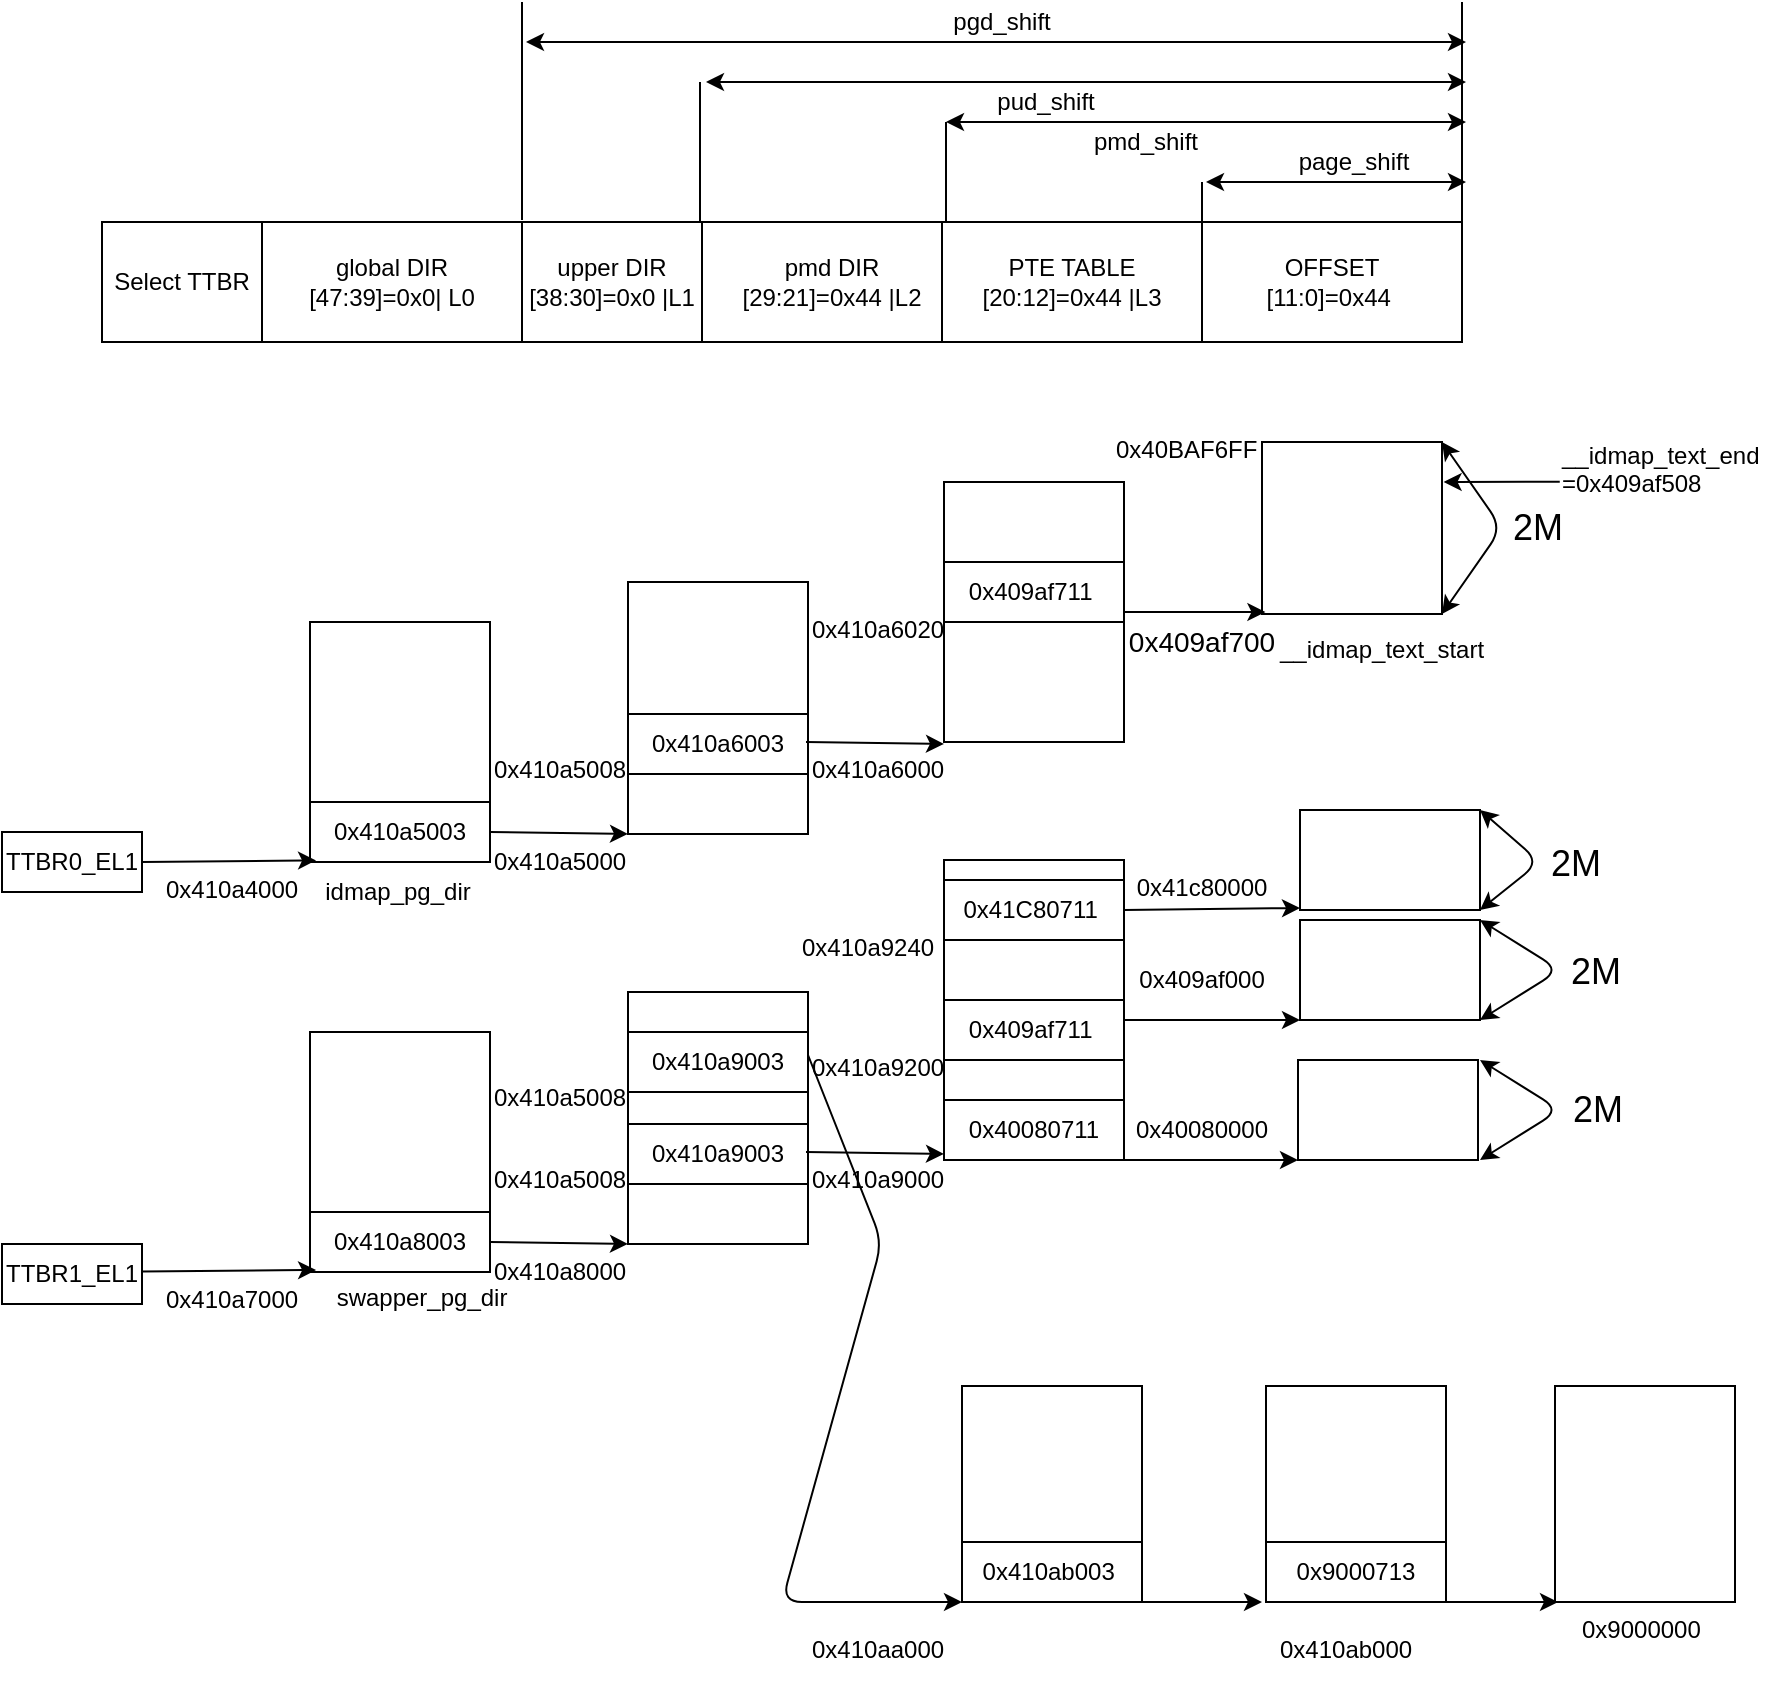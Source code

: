 <mxfile version="13.6.2" type="device"><diagram id="jogjM0BblvqriFZ8YtVY" name="Page-1"><mxGraphModel dx="1808" dy="567" grid="1" gridSize="10" guides="1" tooltips="1" connect="1" arrows="1" fold="1" page="1" pageScale="1" pageWidth="827" pageHeight="1169" math="0" shadow="0"><root><mxCell id="0"/><mxCell id="1" parent="0"/><mxCell id="8LdxlUi28L0D28EUbNrq-1" value="" style="rounded=0;whiteSpace=wrap;html=1;" parent="1" vertex="1"><mxGeometry x="-320" y="620" width="540" height="60" as="geometry"/></mxCell><mxCell id="8LdxlUi28L0D28EUbNrq-10" value="global DIR&lt;br&gt;[47:39]=0x0| L0" style="rounded=0;whiteSpace=wrap;html=1;" parent="1" vertex="1"><mxGeometry x="-250" y="620" width="130" height="60" as="geometry"/></mxCell><mxCell id="8LdxlUi28L0D28EUbNrq-15" value="upper DIR&lt;br&gt;[38:30]=0x0 |L1" style="rounded=0;whiteSpace=wrap;html=1;" parent="1" vertex="1"><mxGeometry x="-120" y="620" width="90" height="60" as="geometry"/></mxCell><mxCell id="8LdxlUi28L0D28EUbNrq-17" value="Select TTBR" style="rounded=0;whiteSpace=wrap;html=1;" parent="1" vertex="1"><mxGeometry x="-330" y="620" width="80" height="60" as="geometry"/></mxCell><mxCell id="8LdxlUi28L0D28EUbNrq-31" value="pmd DIR&lt;br&gt;[29:21]=0x44 |L2" style="rounded=0;whiteSpace=wrap;html=1;" parent="1" vertex="1"><mxGeometry x="-30" y="620" width="130" height="60" as="geometry"/></mxCell><mxCell id="NkKJX1Fluzjaa6-fKmBA-1" value="PTE TABLE&lt;br&gt;[20:12]=0x44 |L3" style="rounded=0;whiteSpace=wrap;html=1;" parent="1" vertex="1"><mxGeometry x="90" y="620" width="130" height="60" as="geometry"/></mxCell><mxCell id="NkKJX1Fluzjaa6-fKmBA-2" value="OFFSET&lt;br&gt;[11:0]=0x44&amp;nbsp;" style="rounded=0;whiteSpace=wrap;html=1;" parent="1" vertex="1"><mxGeometry x="220" y="620" width="130" height="60" as="geometry"/></mxCell><mxCell id="2hbvxVVikS6BB5GCfv5k-1" value="" style="rounded=0;whiteSpace=wrap;html=1;" parent="1" vertex="1"><mxGeometry x="-67" y="800" width="90" height="108" as="geometry"/></mxCell><mxCell id="2hbvxVVikS6BB5GCfv5k-4" value="" style="rounded=0;whiteSpace=wrap;html=1;" parent="1" vertex="1"><mxGeometry x="-67" y="896" width="90" height="30" as="geometry"/></mxCell><mxCell id="2hbvxVVikS6BB5GCfv5k-9" value="" style="rounded=0;whiteSpace=wrap;html=1;" parent="1" vertex="1"><mxGeometry x="-226" y="820" width="90" height="120" as="geometry"/></mxCell><mxCell id="2hbvxVVikS6BB5GCfv5k-10" style="edgeStyle=none;rounded=0;orthogonalLoop=1;jettySize=auto;html=1;exitX=1;exitY=0.5;exitDx=0;exitDy=0;entryX=0;entryY=1;entryDx=0;entryDy=0;" parent="1" source="2hbvxVVikS6BB5GCfv5k-11" target="2hbvxVVikS6BB5GCfv5k-4" edge="1"><mxGeometry relative="1" as="geometry"/></mxCell><mxCell id="2hbvxVVikS6BB5GCfv5k-11" value="0x410a5003" style="rounded=0;whiteSpace=wrap;html=1;" parent="1" vertex="1"><mxGeometry x="-226" y="910" width="90" height="30" as="geometry"/></mxCell><mxCell id="2hbvxVVikS6BB5GCfv5k-17" value="&lt;div style=&quot;text-align: center&quot;&gt;&lt;span&gt;&lt;font face=&quot;helvetica&quot;&gt;0x410a4000&lt;/font&gt;&lt;/span&gt;&lt;/div&gt;" style="text;whiteSpace=wrap;html=1;" parent="1" vertex="1"><mxGeometry x="-300" y="940" width="90" height="30" as="geometry"/></mxCell><mxCell id="2hbvxVVikS6BB5GCfv5k-55" value="&lt;div style=&quot;text-align: center&quot;&gt;&lt;span&gt;&lt;font face=&quot;helvetica&quot;&gt;0x410a5000&lt;/font&gt;&lt;/span&gt;&lt;/div&gt;" style="text;whiteSpace=wrap;html=1;" parent="1" vertex="1"><mxGeometry x="-136" y="926" width="90" height="30" as="geometry"/></mxCell><mxCell id="2hbvxVVikS6BB5GCfv5k-56" value="&lt;div style=&quot;text-align: center&quot;&gt;&lt;span&gt;&lt;font face=&quot;helvetica&quot;&gt;0x410a5008&lt;/font&gt;&lt;/span&gt;&lt;/div&gt;" style="text;whiteSpace=wrap;html=1;" parent="1" vertex="1"><mxGeometry x="-136" y="880" width="90" height="30" as="geometry"/></mxCell><mxCell id="2hbvxVVikS6BB5GCfv5k-57" value="0x410a6003" style="rounded=0;whiteSpace=wrap;html=1;" parent="1" vertex="1"><mxGeometry x="-67" y="866" width="90" height="30" as="geometry"/></mxCell><mxCell id="2hbvxVVikS6BB5GCfv5k-58" value="" style="rounded=0;whiteSpace=wrap;html=1;" parent="1" vertex="1"><mxGeometry x="91" y="750" width="90" height="130" as="geometry"/></mxCell><mxCell id="2hbvxVVikS6BB5GCfv5k-59" style="edgeStyle=none;rounded=0;orthogonalLoop=1;jettySize=auto;html=1;exitX=1;exitY=0.5;exitDx=0;exitDy=0;entryX=0;entryY=1;entryDx=0;entryDy=0;" parent="1" edge="1"><mxGeometry relative="1" as="geometry"><mxPoint x="22" y="880" as="sourcePoint"/><mxPoint x="91" y="881" as="targetPoint"/></mxGeometry></mxCell><mxCell id="2hbvxVVikS6BB5GCfv5k-60" value="&lt;div style=&quot;text-align: center&quot;&gt;&lt;span&gt;&lt;font face=&quot;helvetica&quot;&gt;0x410a6000&lt;/font&gt;&lt;/span&gt;&lt;/div&gt;" style="text;whiteSpace=wrap;html=1;" parent="1" vertex="1"><mxGeometry x="23" y="880" width="90" height="30" as="geometry"/></mxCell><mxCell id="2hbvxVVikS6BB5GCfv5k-63" value="0x409af711&amp;nbsp;" style="rounded=0;whiteSpace=wrap;html=1;" parent="1" vertex="1"><mxGeometry x="91" y="790" width="90" height="30" as="geometry"/></mxCell><mxCell id="2hbvxVVikS6BB5GCfv5k-65" value="&lt;div style=&quot;text-align: center&quot;&gt;&lt;span&gt;&lt;font face=&quot;helvetica&quot;&gt;0x410a6020&lt;/font&gt;&lt;/span&gt;&lt;/div&gt;" style="text;whiteSpace=wrap;html=1;" parent="1" vertex="1"><mxGeometry x="23" y="810" width="90" height="30" as="geometry"/></mxCell><mxCell id="2hbvxVVikS6BB5GCfv5k-66" value="" style="rounded=0;whiteSpace=wrap;html=1;" parent="1" vertex="1"><mxGeometry x="250" y="730" width="90" height="86" as="geometry"/></mxCell><mxCell id="2hbvxVVikS6BB5GCfv5k-67" value="" style="endArrow=classic;html=1;" parent="1" source="2hbvxVVikS6BB5GCfv5k-58" edge="1"><mxGeometry width="50" height="50" relative="1" as="geometry"><mxPoint x="181" y="865" as="sourcePoint"/><mxPoint x="251.711" y="815" as="targetPoint"/></mxGeometry></mxCell><mxCell id="2hbvxVVikS6BB5GCfv5k-71" value="&lt;font style=&quot;font-size: 14px&quot;&gt;0x409af700&lt;/font&gt;" style="text;html=1;strokeColor=none;fillColor=none;align=center;verticalAlign=middle;whiteSpace=wrap;rounded=0;" parent="1" vertex="1"><mxGeometry x="200" y="820" width="40" height="20" as="geometry"/></mxCell><mxCell id="2hbvxVVikS6BB5GCfv5k-76" value="" style="endArrow=classic;startArrow=classic;html=1;entryX=1;entryY=0;entryDx=0;entryDy=0;exitX=1;exitY=1;exitDx=0;exitDy=0;" parent="1" source="2hbvxVVikS6BB5GCfv5k-66" target="2hbvxVVikS6BB5GCfv5k-66" edge="1"><mxGeometry width="50" height="50" relative="1" as="geometry"><mxPoint x="410" y="770" as="sourcePoint"/><mxPoint x="410" y="689" as="targetPoint"/><Array as="points"><mxPoint x="370" y="773"/></Array></mxGeometry></mxCell><mxCell id="2hbvxVVikS6BB5GCfv5k-77" value="&lt;font style=&quot;font-size: 18px&quot;&gt;2M&lt;/font&gt;" style="text;html=1;strokeColor=none;fillColor=none;align=center;verticalAlign=middle;whiteSpace=wrap;rounded=0;" parent="1" vertex="1"><mxGeometry x="367.5" y="763" width="40" height="20" as="geometry"/></mxCell><mxCell id="2hbvxVVikS6BB5GCfv5k-79" value="" style="rounded=0;whiteSpace=wrap;html=1;" parent="1" vertex="1"><mxGeometry x="-67" y="1005" width="90" height="108" as="geometry"/></mxCell><mxCell id="2hbvxVVikS6BB5GCfv5k-80" value="" style="rounded=0;whiteSpace=wrap;html=1;" parent="1" vertex="1"><mxGeometry x="-67" y="1101" width="90" height="30" as="geometry"/></mxCell><mxCell id="2hbvxVVikS6BB5GCfv5k-81" value="" style="rounded=0;whiteSpace=wrap;html=1;" parent="1" vertex="1"><mxGeometry x="-226" y="1025" width="90" height="120" as="geometry"/></mxCell><mxCell id="2hbvxVVikS6BB5GCfv5k-82" style="edgeStyle=none;rounded=0;orthogonalLoop=1;jettySize=auto;html=1;exitX=1;exitY=0.5;exitDx=0;exitDy=0;entryX=0;entryY=1;entryDx=0;entryDy=0;" parent="1" source="2hbvxVVikS6BB5GCfv5k-83" target="2hbvxVVikS6BB5GCfv5k-80" edge="1"><mxGeometry relative="1" as="geometry"/></mxCell><mxCell id="2hbvxVVikS6BB5GCfv5k-83" value="0x410a8003" style="rounded=0;whiteSpace=wrap;html=1;" parent="1" vertex="1"><mxGeometry x="-226" y="1115" width="90" height="30" as="geometry"/></mxCell><mxCell id="2hbvxVVikS6BB5GCfv5k-84" value="&lt;div style=&quot;text-align: center&quot;&gt;&lt;span&gt;&lt;font face=&quot;helvetica&quot;&gt;0x410a7000&lt;/font&gt;&lt;/span&gt;&lt;/div&gt;" style="text;whiteSpace=wrap;html=1;" parent="1" vertex="1"><mxGeometry x="-300" y="1145" width="90" height="30" as="geometry"/></mxCell><mxCell id="2hbvxVVikS6BB5GCfv5k-85" value="&lt;div style=&quot;text-align: center&quot;&gt;&lt;span&gt;&lt;font face=&quot;helvetica&quot;&gt;0x410a8000&lt;/font&gt;&lt;/span&gt;&lt;/div&gt;" style="text;whiteSpace=wrap;html=1;" parent="1" vertex="1"><mxGeometry x="-136" y="1131" width="90" height="30" as="geometry"/></mxCell><mxCell id="2hbvxVVikS6BB5GCfv5k-86" value="&lt;div style=&quot;text-align: center&quot;&gt;&lt;span&gt;&lt;font face=&quot;helvetica&quot;&gt;0x410a5008&lt;/font&gt;&lt;/span&gt;&lt;/div&gt;" style="text;whiteSpace=wrap;html=1;" parent="1" vertex="1"><mxGeometry x="-136" y="1085" width="90" height="30" as="geometry"/></mxCell><mxCell id="2hbvxVVikS6BB5GCfv5k-87" value="0x410a9003" style="rounded=0;whiteSpace=wrap;html=1;" parent="1" vertex="1"><mxGeometry x="-67" y="1071" width="90" height="30" as="geometry"/></mxCell><mxCell id="2hbvxVVikS6BB5GCfv5k-88" value="" style="rounded=0;whiteSpace=wrap;html=1;" parent="1" vertex="1"><mxGeometry x="91" y="939" width="90" height="146" as="geometry"/></mxCell><mxCell id="2hbvxVVikS6BB5GCfv5k-89" style="edgeStyle=none;rounded=0;orthogonalLoop=1;jettySize=auto;html=1;exitX=1;exitY=0.5;exitDx=0;exitDy=0;entryX=0;entryY=1;entryDx=0;entryDy=0;" parent="1" edge="1"><mxGeometry relative="1" as="geometry"><mxPoint x="22" y="1085" as="sourcePoint"/><mxPoint x="91" y="1086" as="targetPoint"/></mxGeometry></mxCell><mxCell id="2hbvxVVikS6BB5GCfv5k-90" value="&lt;div style=&quot;text-align: center&quot;&gt;&lt;span&gt;&lt;font face=&quot;helvetica&quot;&gt;0x410a9000&lt;/font&gt;&lt;/span&gt;&lt;/div&gt;" style="text;whiteSpace=wrap;html=1;" parent="1" vertex="1"><mxGeometry x="23" y="1085" width="90" height="30" as="geometry"/></mxCell><mxCell id="2hbvxVVikS6BB5GCfv5k-91" value="0x409af711&amp;nbsp;" style="rounded=0;whiteSpace=wrap;html=1;" parent="1" vertex="1"><mxGeometry x="91" y="1009" width="90" height="30" as="geometry"/></mxCell><mxCell id="2hbvxVVikS6BB5GCfv5k-92" value="&lt;div style=&quot;text-align: center&quot;&gt;&lt;font face=&quot;helvetica&quot;&gt;0x410a9200&lt;/font&gt;&lt;br&gt;&lt;/div&gt;" style="text;whiteSpace=wrap;html=1;" parent="1" vertex="1"><mxGeometry x="23" y="1029" width="90" height="30" as="geometry"/></mxCell><mxCell id="2hbvxVVikS6BB5GCfv5k-93" value="" style="rounded=0;whiteSpace=wrap;html=1;" parent="1" vertex="1"><mxGeometry x="269" y="914" width="90" height="50" as="geometry"/></mxCell><mxCell id="2hbvxVVikS6BB5GCfv5k-96" value="" style="endArrow=classic;startArrow=classic;html=1;entryX=1;entryY=0;entryDx=0;entryDy=0;exitX=1;exitY=1;exitDx=0;exitDy=0;" parent="1" source="2hbvxVVikS6BB5GCfv5k-93" target="2hbvxVVikS6BB5GCfv5k-93" edge="1"><mxGeometry width="50" height="50" relative="1" as="geometry"><mxPoint x="439" y="996" as="sourcePoint"/><mxPoint x="439" y="915" as="targetPoint"/><Array as="points"><mxPoint x="389" y="940"/></Array></mxGeometry></mxCell><mxCell id="2hbvxVVikS6BB5GCfv5k-97" value="&lt;font style=&quot;font-size: 18px&quot;&gt;2M&lt;/font&gt;" style="text;html=1;strokeColor=none;fillColor=none;align=center;verticalAlign=middle;whiteSpace=wrap;rounded=0;" parent="1" vertex="1"><mxGeometry x="387" y="931" width="40" height="20" as="geometry"/></mxCell><mxCell id="2hbvxVVikS6BB5GCfv5k-101" value="0x41C80711&amp;nbsp;" style="rounded=0;whiteSpace=wrap;html=1;" parent="1" vertex="1"><mxGeometry x="91" y="949" width="90" height="30" as="geometry"/></mxCell><mxCell id="2hbvxVVikS6BB5GCfv5k-104" value="&lt;div style=&quot;text-align: center&quot;&gt;&lt;font face=&quot;helvetica&quot;&gt;0x410a9240&lt;/font&gt;&lt;br&gt;&lt;/div&gt;" style="text;whiteSpace=wrap;html=1;" parent="1" vertex="1"><mxGeometry x="18" y="969" width="90" height="30" as="geometry"/></mxCell><mxCell id="2hbvxVVikS6BB5GCfv5k-105" value="" style="rounded=0;whiteSpace=wrap;html=1;" parent="1" vertex="1"><mxGeometry x="269" y="969" width="90" height="50" as="geometry"/></mxCell><mxCell id="2hbvxVVikS6BB5GCfv5k-106" value="" style="endArrow=classic;html=1;exitX=1;exitY=0.5;exitDx=0;exitDy=0;entryX=0;entryY=1;entryDx=0;entryDy=0;" parent="1" source="2hbvxVVikS6BB5GCfv5k-101" edge="1"><mxGeometry width="50" height="50" relative="1" as="geometry"><mxPoint x="190" y="999" as="sourcePoint"/><mxPoint x="269" y="963" as="targetPoint"/></mxGeometry></mxCell><mxCell id="2hbvxVVikS6BB5GCfv5k-108" value="" style="endArrow=classic;html=1;exitX=1;exitY=0.5;exitDx=0;exitDy=0;entryX=0;entryY=1;entryDx=0;entryDy=0;" parent="1" target="2hbvxVVikS6BB5GCfv5k-105" edge="1"><mxGeometry width="50" height="50" relative="1" as="geometry"><mxPoint x="181" y="1019" as="sourcePoint"/><mxPoint x="240" y="1019" as="targetPoint"/></mxGeometry></mxCell><mxCell id="2hbvxVVikS6BB5GCfv5k-109" value="" style="endArrow=classic;startArrow=classic;html=1;entryX=1;entryY=0;entryDx=0;entryDy=0;exitX=1;exitY=1;exitDx=0;exitDy=0;" parent="1" source="2hbvxVVikS6BB5GCfv5k-105" target="2hbvxVVikS6BB5GCfv5k-105" edge="1"><mxGeometry width="50" height="50" relative="1" as="geometry"><mxPoint x="389" y="1059" as="sourcePoint"/><mxPoint x="389" y="1009" as="targetPoint"/><Array as="points"><mxPoint x="399" y="994"/></Array></mxGeometry></mxCell><mxCell id="2hbvxVVikS6BB5GCfv5k-110" value="&lt;font style=&quot;font-size: 18px&quot;&gt;2M&lt;/font&gt;" style="text;html=1;strokeColor=none;fillColor=none;align=center;verticalAlign=middle;whiteSpace=wrap;rounded=0;" parent="1" vertex="1"><mxGeometry x="396.5" y="985" width="40" height="20" as="geometry"/></mxCell><mxCell id="2hbvxVVikS6BB5GCfv5k-112" value="0x41c80000" style="text;html=1;strokeColor=none;fillColor=none;align=center;verticalAlign=middle;whiteSpace=wrap;rounded=0;" parent="1" vertex="1"><mxGeometry x="200" y="943" width="40" height="20" as="geometry"/></mxCell><mxCell id="2hbvxVVikS6BB5GCfv5k-114" value="0x409af000" style="text;html=1;strokeColor=none;fillColor=none;align=center;verticalAlign=middle;whiteSpace=wrap;rounded=0;" parent="1" vertex="1"><mxGeometry x="200" y="989" width="40" height="20" as="geometry"/></mxCell><mxCell id="2hbvxVVikS6BB5GCfv5k-116" value="idmap_pg_dir" style="text;html=1;strokeColor=none;fillColor=none;align=center;verticalAlign=middle;whiteSpace=wrap;rounded=0;" parent="1" vertex="1"><mxGeometry x="-202" y="945" width="40" height="20" as="geometry"/></mxCell><mxCell id="2hbvxVVikS6BB5GCfv5k-118" value="swapper_pg_dir" style="text;html=1;strokeColor=none;fillColor=none;align=center;verticalAlign=middle;whiteSpace=wrap;rounded=0;" parent="1" vertex="1"><mxGeometry x="-190" y="1148" width="40" height="20" as="geometry"/></mxCell><mxCell id="2hbvxVVikS6BB5GCfv5k-120" value="TTBR0_EL1" style="rounded=0;whiteSpace=wrap;html=1;" parent="1" vertex="1"><mxGeometry x="-380" y="925" width="70" height="30" as="geometry"/></mxCell><mxCell id="2hbvxVVikS6BB5GCfv5k-121" value="" style="endArrow=classic;html=1;exitX=1;exitY=0.5;exitDx=0;exitDy=0;entryX=0.856;entryY=-0.027;entryDx=0;entryDy=0;entryPerimeter=0;" parent="1" source="2hbvxVVikS6BB5GCfv5k-120" target="2hbvxVVikS6BB5GCfv5k-17" edge="1"><mxGeometry width="50" height="50" relative="1" as="geometry"><mxPoint x="-300" y="930" as="sourcePoint"/><mxPoint x="-250" y="880" as="targetPoint"/></mxGeometry></mxCell><mxCell id="2hbvxVVikS6BB5GCfv5k-122" value="TTBR1_EL1" style="rounded=0;whiteSpace=wrap;html=1;" parent="1" vertex="1"><mxGeometry x="-380" y="1131" width="70" height="30" as="geometry"/></mxCell><mxCell id="2hbvxVVikS6BB5GCfv5k-123" value="" style="endArrow=classic;html=1;exitX=1;exitY=0.5;exitDx=0;exitDy=0;entryX=0.856;entryY=-0.027;entryDx=0;entryDy=0;entryPerimeter=0;" parent="1" edge="1"><mxGeometry width="50" height="50" relative="1" as="geometry"><mxPoint x="-310" y="1144.81" as="sourcePoint"/><mxPoint x="-222.96" y="1144" as="targetPoint"/></mxGeometry></mxCell><mxCell id="2hbvxVVikS6BB5GCfv5k-126" value="__idmap_text_start" style="text;whiteSpace=wrap;html=1;" parent="1" vertex="1"><mxGeometry x="257" y="820" width="130" height="30" as="geometry"/></mxCell><mxCell id="2hbvxVVikS6BB5GCfv5k-128" value="__idmap_text_end&lt;br&gt;=0x409af508" style="text;whiteSpace=wrap;html=1;" parent="1" vertex="1"><mxGeometry x="398" y="723" width="110" height="40" as="geometry"/></mxCell><mxCell id="2hbvxVVikS6BB5GCfv5k-129" value="" style="endArrow=classic;html=1;entryX=1.009;entryY=0.232;entryDx=0;entryDy=0;entryPerimeter=0;exitX=0.008;exitY=0.673;exitDx=0;exitDy=0;exitPerimeter=0;" parent="1" source="2hbvxVVikS6BB5GCfv5k-128" target="2hbvxVVikS6BB5GCfv5k-66" edge="1"><mxGeometry width="50" height="50" relative="1" as="geometry"><mxPoint x="330" y="710" as="sourcePoint"/><mxPoint x="340" y="752" as="targetPoint"/></mxGeometry></mxCell><mxCell id="2hbvxVVikS6BB5GCfv5k-130" value="&lt;div style=&quot;text-align: center&quot;&gt;&lt;font face=&quot;helvetica&quot;&gt;0x40BAF6FF&lt;/font&gt;&lt;/div&gt;" style="text;whiteSpace=wrap;html=1;" parent="1" vertex="1"><mxGeometry x="175" y="720" width="90" height="30" as="geometry"/></mxCell><mxCell id="s6u-cCBRzzgsNUjcH62i-1" value="" style="rounded=0;whiteSpace=wrap;html=1;" parent="1" vertex="1"><mxGeometry x="100" y="1202" width="90" height="108" as="geometry"/></mxCell><mxCell id="s6u-cCBRzzgsNUjcH62i-2" value="" style="rounded=0;whiteSpace=wrap;html=1;" parent="1" vertex="1"><mxGeometry x="252" y="1202" width="90" height="108" as="geometry"/></mxCell><mxCell id="s6u-cCBRzzgsNUjcH62i-3" value="0x410a9003" style="rounded=0;whiteSpace=wrap;html=1;" parent="1" vertex="1"><mxGeometry x="-67" y="1025" width="90" height="30" as="geometry"/></mxCell><mxCell id="s6u-cCBRzzgsNUjcH62i-4" value="&lt;div style=&quot;text-align: center&quot;&gt;&lt;span&gt;&lt;font face=&quot;helvetica&quot;&gt;0x410a5008&lt;/font&gt;&lt;/span&gt;&lt;/div&gt;" style="text;whiteSpace=wrap;html=1;" parent="1" vertex="1"><mxGeometry x="-136" y="1044" width="90" height="30" as="geometry"/></mxCell><mxCell id="s6u-cCBRzzgsNUjcH62i-5" value="" style="endArrow=classic;html=1;exitX=0;exitY=0.25;exitDx=0;exitDy=0;" parent="1" source="2hbvxVVikS6BB5GCfv5k-92" edge="1"><mxGeometry width="50" height="50" relative="1" as="geometry"><mxPoint x="30" y="1270" as="sourcePoint"/><mxPoint x="100" y="1310" as="targetPoint"/><Array as="points"><mxPoint x="60" y="1130"/><mxPoint x="10" y="1310"/></Array></mxGeometry></mxCell><mxCell id="s6u-cCBRzzgsNUjcH62i-6" value="&lt;div style=&quot;text-align: center&quot;&gt;&lt;span&gt;&lt;font face=&quot;helvetica&quot;&gt;0x410aa000&lt;/font&gt;&lt;/span&gt;&lt;/div&gt;" style="text;whiteSpace=wrap;html=1;" parent="1" vertex="1"><mxGeometry x="23" y="1320" width="90" height="30" as="geometry"/></mxCell><mxCell id="s6u-cCBRzzgsNUjcH62i-7" value="&lt;div style=&quot;text-align: center&quot;&gt;&lt;span&gt;&lt;font face=&quot;helvetica&quot;&gt;0x410ab000&lt;/font&gt;&lt;/span&gt;&lt;/div&gt;" style="text;whiteSpace=wrap;html=1;" parent="1" vertex="1"><mxGeometry x="257" y="1320" width="90" height="30" as="geometry"/></mxCell><mxCell id="s6u-cCBRzzgsNUjcH62i-8" value="" style="endArrow=classic;html=1;exitX=1;exitY=1;exitDx=0;exitDy=0;" parent="1" source="s6u-cCBRzzgsNUjcH62i-1" edge="1"><mxGeometry width="50" height="50" relative="1" as="geometry"><mxPoint x="200" y="1350" as="sourcePoint"/><mxPoint x="250" y="1310" as="targetPoint"/></mxGeometry></mxCell><mxCell id="s6u-cCBRzzgsNUjcH62i-10" value="" style="rounded=0;whiteSpace=wrap;html=1;" parent="1" vertex="1"><mxGeometry x="-320" y="620" width="540" height="60" as="geometry"/></mxCell><mxCell id="s6u-cCBRzzgsNUjcH62i-11" value="global DIR&lt;br&gt;[47:39]=0x0| L0" style="rounded=0;whiteSpace=wrap;html=1;" parent="1" vertex="1"><mxGeometry x="-250" y="620" width="130" height="60" as="geometry"/></mxCell><mxCell id="s6u-cCBRzzgsNUjcH62i-12" value="upper DIR&lt;br&gt;[38:30]=0x0 |L1" style="rounded=0;whiteSpace=wrap;html=1;" parent="1" vertex="1"><mxGeometry x="-120" y="620" width="90" height="60" as="geometry"/></mxCell><mxCell id="s6u-cCBRzzgsNUjcH62i-13" value="Select TTBR" style="rounded=0;whiteSpace=wrap;html=1;" parent="1" vertex="1"><mxGeometry x="-330" y="620" width="80" height="60" as="geometry"/></mxCell><mxCell id="s6u-cCBRzzgsNUjcH62i-14" value="pmd DIR&lt;br&gt;[29:21]=0x44 |L2" style="rounded=0;whiteSpace=wrap;html=1;" parent="1" vertex="1"><mxGeometry x="-30" y="620" width="130" height="60" as="geometry"/></mxCell><mxCell id="s6u-cCBRzzgsNUjcH62i-15" value="PTE TABLE&lt;br&gt;[20:12]=0x44 |L3" style="rounded=0;whiteSpace=wrap;html=1;" parent="1" vertex="1"><mxGeometry x="90" y="620" width="130" height="60" as="geometry"/></mxCell><mxCell id="s6u-cCBRzzgsNUjcH62i-16" value="OFFSET&lt;br&gt;[11:0]=0x44&amp;nbsp;" style="rounded=0;whiteSpace=wrap;html=1;" parent="1" vertex="1"><mxGeometry x="220" y="620" width="130" height="60" as="geometry"/></mxCell><mxCell id="s6u-cCBRzzgsNUjcH62i-17" value="" style="endArrow=none;html=1;exitX=1;exitY=0;exitDx=0;exitDy=0;" parent="1" source="s6u-cCBRzzgsNUjcH62i-16" edge="1"><mxGeometry width="50" height="50" relative="1" as="geometry"><mxPoint x="352" y="610" as="sourcePoint"/><mxPoint x="350" y="510" as="targetPoint"/></mxGeometry></mxCell><mxCell id="s6u-cCBRzzgsNUjcH62i-18" value="" style="endArrow=none;html=1;exitX=1;exitY=0;exitDx=0;exitDy=0;" parent="1" source="s6u-cCBRzzgsNUjcH62i-15" edge="1"><mxGeometry width="50" height="50" relative="1" as="geometry"><mxPoint x="112" y="740" as="sourcePoint"/><mxPoint x="220" y="600" as="targetPoint"/></mxGeometry></mxCell><mxCell id="s6u-cCBRzzgsNUjcH62i-19" value="" style="endArrow=none;html=1;" parent="1" edge="1"><mxGeometry width="50" height="50" relative="1" as="geometry"><mxPoint x="92" y="620" as="sourcePoint"/><mxPoint x="92" y="570" as="targetPoint"/></mxGeometry></mxCell><mxCell id="s6u-cCBRzzgsNUjcH62i-20" value="" style="endArrow=none;html=1;" parent="1" edge="1"><mxGeometry width="50" height="50" relative="1" as="geometry"><mxPoint x="-31" y="620" as="sourcePoint"/><mxPoint x="-31" y="550" as="targetPoint"/></mxGeometry></mxCell><mxCell id="s6u-cCBRzzgsNUjcH62i-21" value="" style="endArrow=none;html=1;" parent="1" edge="1"><mxGeometry width="50" height="50" relative="1" as="geometry"><mxPoint x="-120" y="619" as="sourcePoint"/><mxPoint x="-120" y="510" as="targetPoint"/></mxGeometry></mxCell><mxCell id="s6u-cCBRzzgsNUjcH62i-22" value="page_shift" style="text;html=1;strokeColor=none;fillColor=none;align=center;verticalAlign=middle;whiteSpace=wrap;rounded=0;" parent="1" vertex="1"><mxGeometry x="268.5" y="580" width="53.5" height="20" as="geometry"/></mxCell><mxCell id="s6u-cCBRzzgsNUjcH62i-23" value="" style="endArrow=classic;startArrow=classic;html=1;" parent="1" edge="1"><mxGeometry width="50" height="50" relative="1" as="geometry"><mxPoint x="222" y="600" as="sourcePoint"/><mxPoint x="352" y="600" as="targetPoint"/></mxGeometry></mxCell><mxCell id="s6u-cCBRzzgsNUjcH62i-24" value="" style="endArrow=classic;startArrow=classic;html=1;" parent="1" edge="1"><mxGeometry width="50" height="50" relative="1" as="geometry"><mxPoint x="92" y="570" as="sourcePoint"/><mxPoint x="352" y="570" as="targetPoint"/></mxGeometry></mxCell><mxCell id="s6u-cCBRzzgsNUjcH62i-25" value="pmd_shift" style="text;html=1;strokeColor=none;fillColor=none;align=center;verticalAlign=middle;whiteSpace=wrap;rounded=0;" parent="1" vertex="1"><mxGeometry x="172" y="570" width="40" height="20" as="geometry"/></mxCell><mxCell id="s6u-cCBRzzgsNUjcH62i-26" value="" style="endArrow=classic;startArrow=classic;html=1;" parent="1" edge="1"><mxGeometry width="50" height="50" relative="1" as="geometry"><mxPoint x="-28" y="550" as="sourcePoint"/><mxPoint x="352" y="550" as="targetPoint"/></mxGeometry></mxCell><mxCell id="s6u-cCBRzzgsNUjcH62i-27" value="pud_shift" style="text;html=1;strokeColor=none;fillColor=none;align=center;verticalAlign=middle;whiteSpace=wrap;rounded=0;" parent="1" vertex="1"><mxGeometry x="122" y="550" width="40" height="20" as="geometry"/></mxCell><mxCell id="s6u-cCBRzzgsNUjcH62i-28" value="" style="endArrow=classic;startArrow=classic;html=1;" parent="1" edge="1"><mxGeometry width="50" height="50" relative="1" as="geometry"><mxPoint x="-118" y="530" as="sourcePoint"/><mxPoint x="352" y="530" as="targetPoint"/></mxGeometry></mxCell><mxCell id="s6u-cCBRzzgsNUjcH62i-29" value="pgd_shift" style="text;html=1;strokeColor=none;fillColor=none;align=center;verticalAlign=middle;whiteSpace=wrap;rounded=0;" parent="1" vertex="1"><mxGeometry x="100" y="510" width="40" height="20" as="geometry"/></mxCell><mxCell id="s6u-cCBRzzgsNUjcH62i-30" value="0x410ab003&amp;nbsp;" style="rounded=0;whiteSpace=wrap;html=1;" parent="1" vertex="1"><mxGeometry x="100" y="1280" width="90" height="30" as="geometry"/></mxCell><mxCell id="s6u-cCBRzzgsNUjcH62i-31" value="0x9000713" style="rounded=0;whiteSpace=wrap;html=1;" parent="1" vertex="1"><mxGeometry x="252" y="1280" width="90" height="30" as="geometry"/></mxCell><mxCell id="s6u-cCBRzzgsNUjcH62i-32" value="" style="rounded=0;whiteSpace=wrap;html=1;" parent="1" vertex="1"><mxGeometry x="396.5" y="1202" width="90" height="108" as="geometry"/></mxCell><mxCell id="s6u-cCBRzzgsNUjcH62i-33" value="" style="endArrow=classic;html=1;exitX=1;exitY=1;exitDx=0;exitDy=0;" parent="1" edge="1"><mxGeometry width="50" height="50" relative="1" as="geometry"><mxPoint x="338" y="1310" as="sourcePoint"/><mxPoint x="398" y="1310" as="targetPoint"/></mxGeometry></mxCell><mxCell id="s6u-cCBRzzgsNUjcH62i-34" value="&lt;div style=&quot;text-align: center&quot;&gt;&lt;span&gt;&lt;font face=&quot;helvetica&quot;&gt;0x9000000&lt;/font&gt;&lt;/span&gt;&lt;/div&gt;" style="text;whiteSpace=wrap;html=1;" parent="1" vertex="1"><mxGeometry x="408" y="1310" width="90" height="30" as="geometry"/></mxCell><mxCell id="1NFqYCsExWAdkSg0N49d-1" value="0x40080711" style="rounded=0;whiteSpace=wrap;html=1;" vertex="1" parent="1"><mxGeometry x="91" y="1059" width="90" height="30" as="geometry"/></mxCell><mxCell id="1NFqYCsExWAdkSg0N49d-2" value="" style="rounded=0;whiteSpace=wrap;html=1;" vertex="1" parent="1"><mxGeometry x="268" y="1039" width="90" height="50" as="geometry"/></mxCell><mxCell id="1NFqYCsExWAdkSg0N49d-3" value="" style="endArrow=classic;html=1;exitX=1;exitY=0.5;exitDx=0;exitDy=0;entryX=0;entryY=1;entryDx=0;entryDy=0;" edge="1" parent="1"><mxGeometry width="50" height="50" relative="1" as="geometry"><mxPoint x="180" y="1089" as="sourcePoint"/><mxPoint x="268" y="1089" as="targetPoint"/></mxGeometry></mxCell><mxCell id="1NFqYCsExWAdkSg0N49d-4" value="0x40080000" style="text;html=1;strokeColor=none;fillColor=none;align=center;verticalAlign=middle;whiteSpace=wrap;rounded=0;" vertex="1" parent="1"><mxGeometry x="200" y="1064" width="40" height="20" as="geometry"/></mxCell><mxCell id="1NFqYCsExWAdkSg0N49d-5" value="" style="endArrow=classic;startArrow=classic;html=1;entryX=1;entryY=0;entryDx=0;entryDy=0;exitX=1;exitY=1;exitDx=0;exitDy=0;" edge="1" parent="1"><mxGeometry width="50" height="50" relative="1" as="geometry"><mxPoint x="359" y="1089" as="sourcePoint"/><mxPoint x="359" y="1039" as="targetPoint"/><Array as="points"><mxPoint x="399" y="1064"/></Array></mxGeometry></mxCell><mxCell id="1NFqYCsExWAdkSg0N49d-6" value="&lt;font style=&quot;font-size: 18px&quot;&gt;2M&lt;/font&gt;" style="text;html=1;strokeColor=none;fillColor=none;align=center;verticalAlign=middle;whiteSpace=wrap;rounded=0;" vertex="1" parent="1"><mxGeometry x="398" y="1054" width="40" height="20" as="geometry"/></mxCell></root></mxGraphModel></diagram></mxfile>